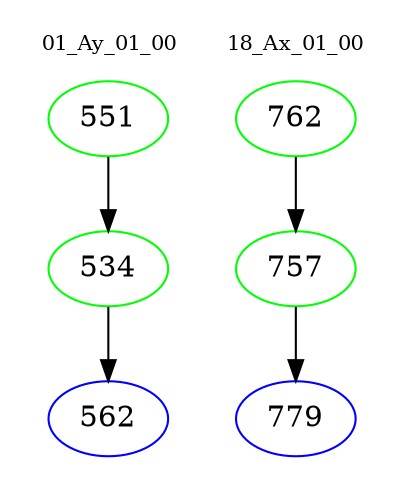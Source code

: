 digraph{
subgraph cluster_0 {
color = white
label = "01_Ay_01_00";
fontsize=10;
T0_551 [label="551", color="green"]
T0_551 -> T0_534 [color="black"]
T0_534 [label="534", color="green"]
T0_534 -> T0_562 [color="black"]
T0_562 [label="562", color="blue"]
}
subgraph cluster_1 {
color = white
label = "18_Ax_01_00";
fontsize=10;
T1_762 [label="762", color="green"]
T1_762 -> T1_757 [color="black"]
T1_757 [label="757", color="green"]
T1_757 -> T1_779 [color="black"]
T1_779 [label="779", color="blue"]
}
}
